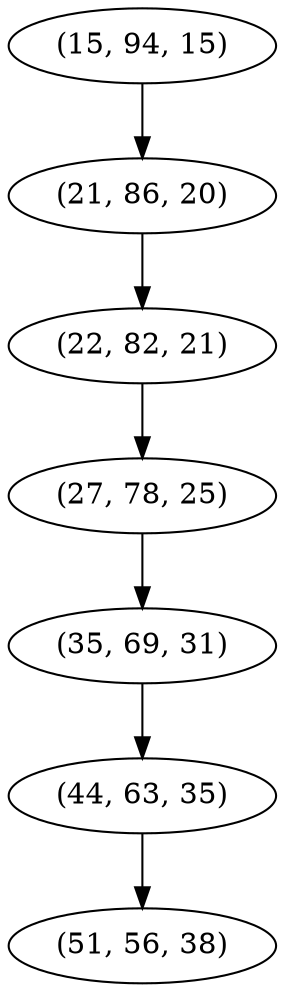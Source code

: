 digraph tree {
    "(15, 94, 15)";
    "(21, 86, 20)";
    "(22, 82, 21)";
    "(27, 78, 25)";
    "(35, 69, 31)";
    "(44, 63, 35)";
    "(51, 56, 38)";
    "(15, 94, 15)" -> "(21, 86, 20)";
    "(21, 86, 20)" -> "(22, 82, 21)";
    "(22, 82, 21)" -> "(27, 78, 25)";
    "(27, 78, 25)" -> "(35, 69, 31)";
    "(35, 69, 31)" -> "(44, 63, 35)";
    "(44, 63, 35)" -> "(51, 56, 38)";
}
